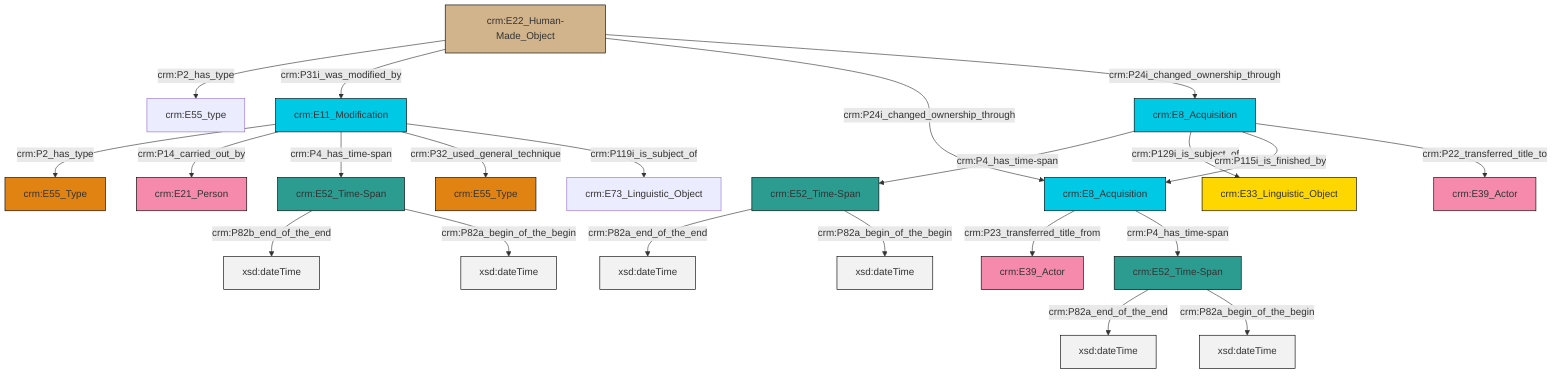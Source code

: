 graph TD
classDef Literal fill:#f2f2f2,stroke:#000000;
classDef CRM_Entity fill:#FFFFFF,stroke:#000000;
classDef Temporal_Entity fill:#00C9E6, stroke:#000000;
classDef Type fill:#E18312, stroke:#000000;
classDef Time-Span fill:#2C9C91, stroke:#000000;
classDef Appellation fill:#FFEB7F, stroke:#000000;
classDef Place fill:#008836, stroke:#000000;
classDef Persistent_Item fill:#B266B2, stroke:#000000;
classDef Conceptual_Object fill:#FFD700, stroke:#000000;
classDef Physical_Thing fill:#D2B48C, stroke:#000000;
classDef Actor fill:#f58aad, stroke:#000000;
classDef PC_Classes fill:#4ce600, stroke:#000000;
classDef Multi fill:#cccccc,stroke:#000000;

0["crm:E8_Acquisition"]:::Temporal_Entity -->|crm:P23_transferred_title_from| 1["crm:E39_Actor"]:::Actor
2["crm:E11_Modification"]:::Temporal_Entity -->|crm:P2_has_type| 3["crm:E55_Type"]:::Type
4["crm:E52_Time-Span"]:::Time-Span -->|crm:P82a_end_of_the_end| 5[xsd:dateTime]:::Literal
2["crm:E11_Modification"]:::Temporal_Entity -->|crm:P14_carried_out_by| 9["crm:E21_Person"]:::Actor
10["crm:E8_Acquisition"]:::Temporal_Entity -->|crm:P4_has_time-span| 4["crm:E52_Time-Span"]:::Time-Span
10["crm:E8_Acquisition"]:::Temporal_Entity -->|crm:P129i_is_subject_of| 13["crm:E33_Linguistic_Object"]:::Conceptual_Object
4["crm:E52_Time-Span"]:::Time-Span -->|crm:P82a_begin_of_the_begin| 14[xsd:dateTime]:::Literal
6["crm:E22_Human-Made_Object"]:::Physical_Thing -->|crm:P2_has_type| 15["crm:E55_type"]:::Default
10["crm:E8_Acquisition"]:::Temporal_Entity -->|crm:P115i_is_finished_by| 0["crm:E8_Acquisition"]:::Temporal_Entity
6["crm:E22_Human-Made_Object"]:::Physical_Thing -->|crm:P31i_was_modified_by| 2["crm:E11_Modification"]:::Temporal_Entity
22["crm:E52_Time-Span"]:::Time-Span -->|crm:P82a_end_of_the_end| 24[xsd:dateTime]:::Literal
2["crm:E11_Modification"]:::Temporal_Entity -->|crm:P4_has_time-span| 11["crm:E52_Time-Span"]:::Time-Span
2["crm:E11_Modification"]:::Temporal_Entity -->|crm:P32_used_general_technique| 20["crm:E55_Type"]:::Type
0["crm:E8_Acquisition"]:::Temporal_Entity -->|crm:P4_has_time-span| 22["crm:E52_Time-Span"]:::Time-Span
6["crm:E22_Human-Made_Object"]:::Physical_Thing -->|crm:P24i_changed_ownership_through| 0["crm:E8_Acquisition"]:::Temporal_Entity
11["crm:E52_Time-Span"]:::Time-Span -->|crm:P82b_end_of_the_end| 27[xsd:dateTime]:::Literal
11["crm:E52_Time-Span"]:::Time-Span -->|crm:P82a_begin_of_the_begin| 29[xsd:dateTime]:::Literal
10["crm:E8_Acquisition"]:::Temporal_Entity -->|crm:P22_transferred_title_to| 18["crm:E39_Actor"]:::Actor
2["crm:E11_Modification"]:::Temporal_Entity -->|crm:P119i_is_subject_of| 32["crm:E73_Linguistic_Object"]:::Default
22["crm:E52_Time-Span"]:::Time-Span -->|crm:P82a_begin_of_the_begin| 33[xsd:dateTime]:::Literal
6["crm:E22_Human-Made_Object"]:::Physical_Thing -->|crm:P24i_changed_ownership_through| 10["crm:E8_Acquisition"]:::Temporal_Entity